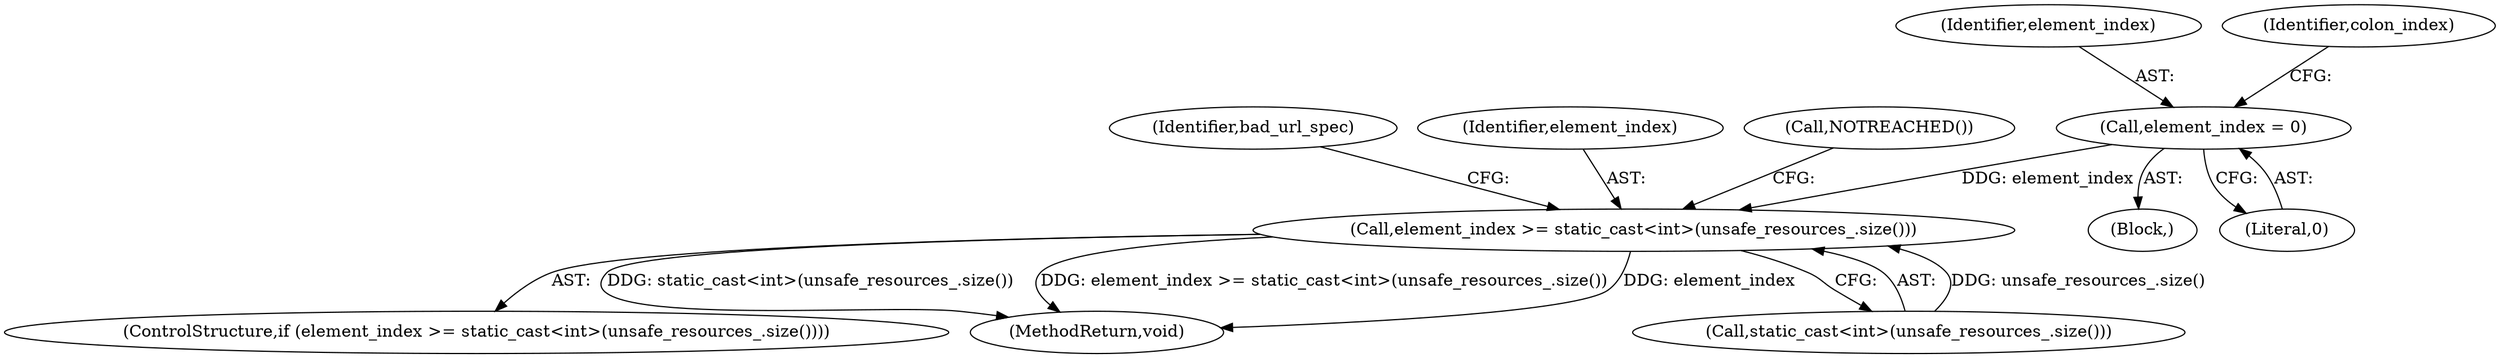 digraph "1_Chrome_d443be6fdfe17ca4f3ff1843ded362ff0cd01096@del" {
"1000289" [label="(Call,element_index = 0)"];
"1000329" [label="(Call,element_index >= static_cast<int>(unsafe_resources_.size()))"];
"1000329" [label="(Call,element_index >= static_cast<int>(unsafe_resources_.size()))"];
"1000328" [label="(ControlStructure,if (element_index >= static_cast<int>(unsafe_resources_.size())))"];
"1000290" [label="(Identifier,element_index)"];
"1000414" [label="(MethodReturn,void)"];
"1000339" [label="(Identifier,bad_url_spec)"];
"1000294" [label="(Identifier,colon_index)"];
"1000330" [label="(Identifier,element_index)"];
"1000103" [label="(Block,)"];
"1000289" [label="(Call,element_index = 0)"];
"1000335" [label="(Call,NOTREACHED())"];
"1000291" [label="(Literal,0)"];
"1000331" [label="(Call,static_cast<int>(unsafe_resources_.size()))"];
"1000289" -> "1000103"  [label="AST: "];
"1000289" -> "1000291"  [label="CFG: "];
"1000290" -> "1000289"  [label="AST: "];
"1000291" -> "1000289"  [label="AST: "];
"1000294" -> "1000289"  [label="CFG: "];
"1000289" -> "1000329"  [label="DDG: element_index"];
"1000329" -> "1000328"  [label="AST: "];
"1000329" -> "1000331"  [label="CFG: "];
"1000330" -> "1000329"  [label="AST: "];
"1000331" -> "1000329"  [label="AST: "];
"1000335" -> "1000329"  [label="CFG: "];
"1000339" -> "1000329"  [label="CFG: "];
"1000329" -> "1000414"  [label="DDG: static_cast<int>(unsafe_resources_.size())"];
"1000329" -> "1000414"  [label="DDG: element_index >= static_cast<int>(unsafe_resources_.size())"];
"1000329" -> "1000414"  [label="DDG: element_index"];
"1000331" -> "1000329"  [label="DDG: unsafe_resources_.size()"];
}
